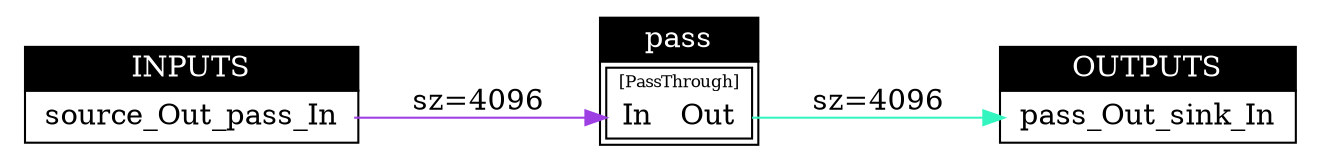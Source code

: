 /* StreamBlocks Network Dotty printer */
digraph BandwidthTester {
	node [shape=none];
	rankdir=LR;
	__INs [label=<
		<table border="0" cellborder="1" cellspacing="0">
		<tr><td bgcolor="black"><font color="#ffffff"> INPUTS </font></td></tr>
		<tr><td>
			<table border="0" cellborder="0" cellspacing="0">
				<tr><td align="right" port="source_Out_pass_In"> source_Out_pass_In </td></tr>
			</table>
		</td></tr>
		</table>
	>];
	pass [label=<
		<table border="0" cellborder="1" cellspacing="0">
		<tr><td bgcolor="black"><font color="#ffffff"> pass </font></td></tr>
		<tr><td>
			<table border="1" cellborder="0" cellspacing="0">
				<tr><td colspan="2"><font point-size="8">[PassThrough]</font></td></tr>
				<tr><td align="left" port="In"> In </td><td align="right" port="Out"> Out </td></tr>
			</table>
		</td></tr>
		</table>>];
	__OUTs [label=<
		<table border="0" cellborder="1" cellspacing="0">
		<tr><td bgcolor="black"><font color="#ffffff"> OUTPUTS </font></td></tr>
		<tr><td>
			<table border="0" cellborder="0" cellspacing="0">
				<tr><td align="left" port="pass_Out_sink_In"> pass_Out_sink_In </td></tr>
			</table>
		</td></tr>
		</table>
	>];
	__INs:source_Out_pass_In:e -> pass:In:w [color="#9d3fe3", label="sz=4096"];
	pass:Out:e -> __OUTs:pass_Out_sink_In:w [color="#33f5bf", label="sz=4096"];
}
